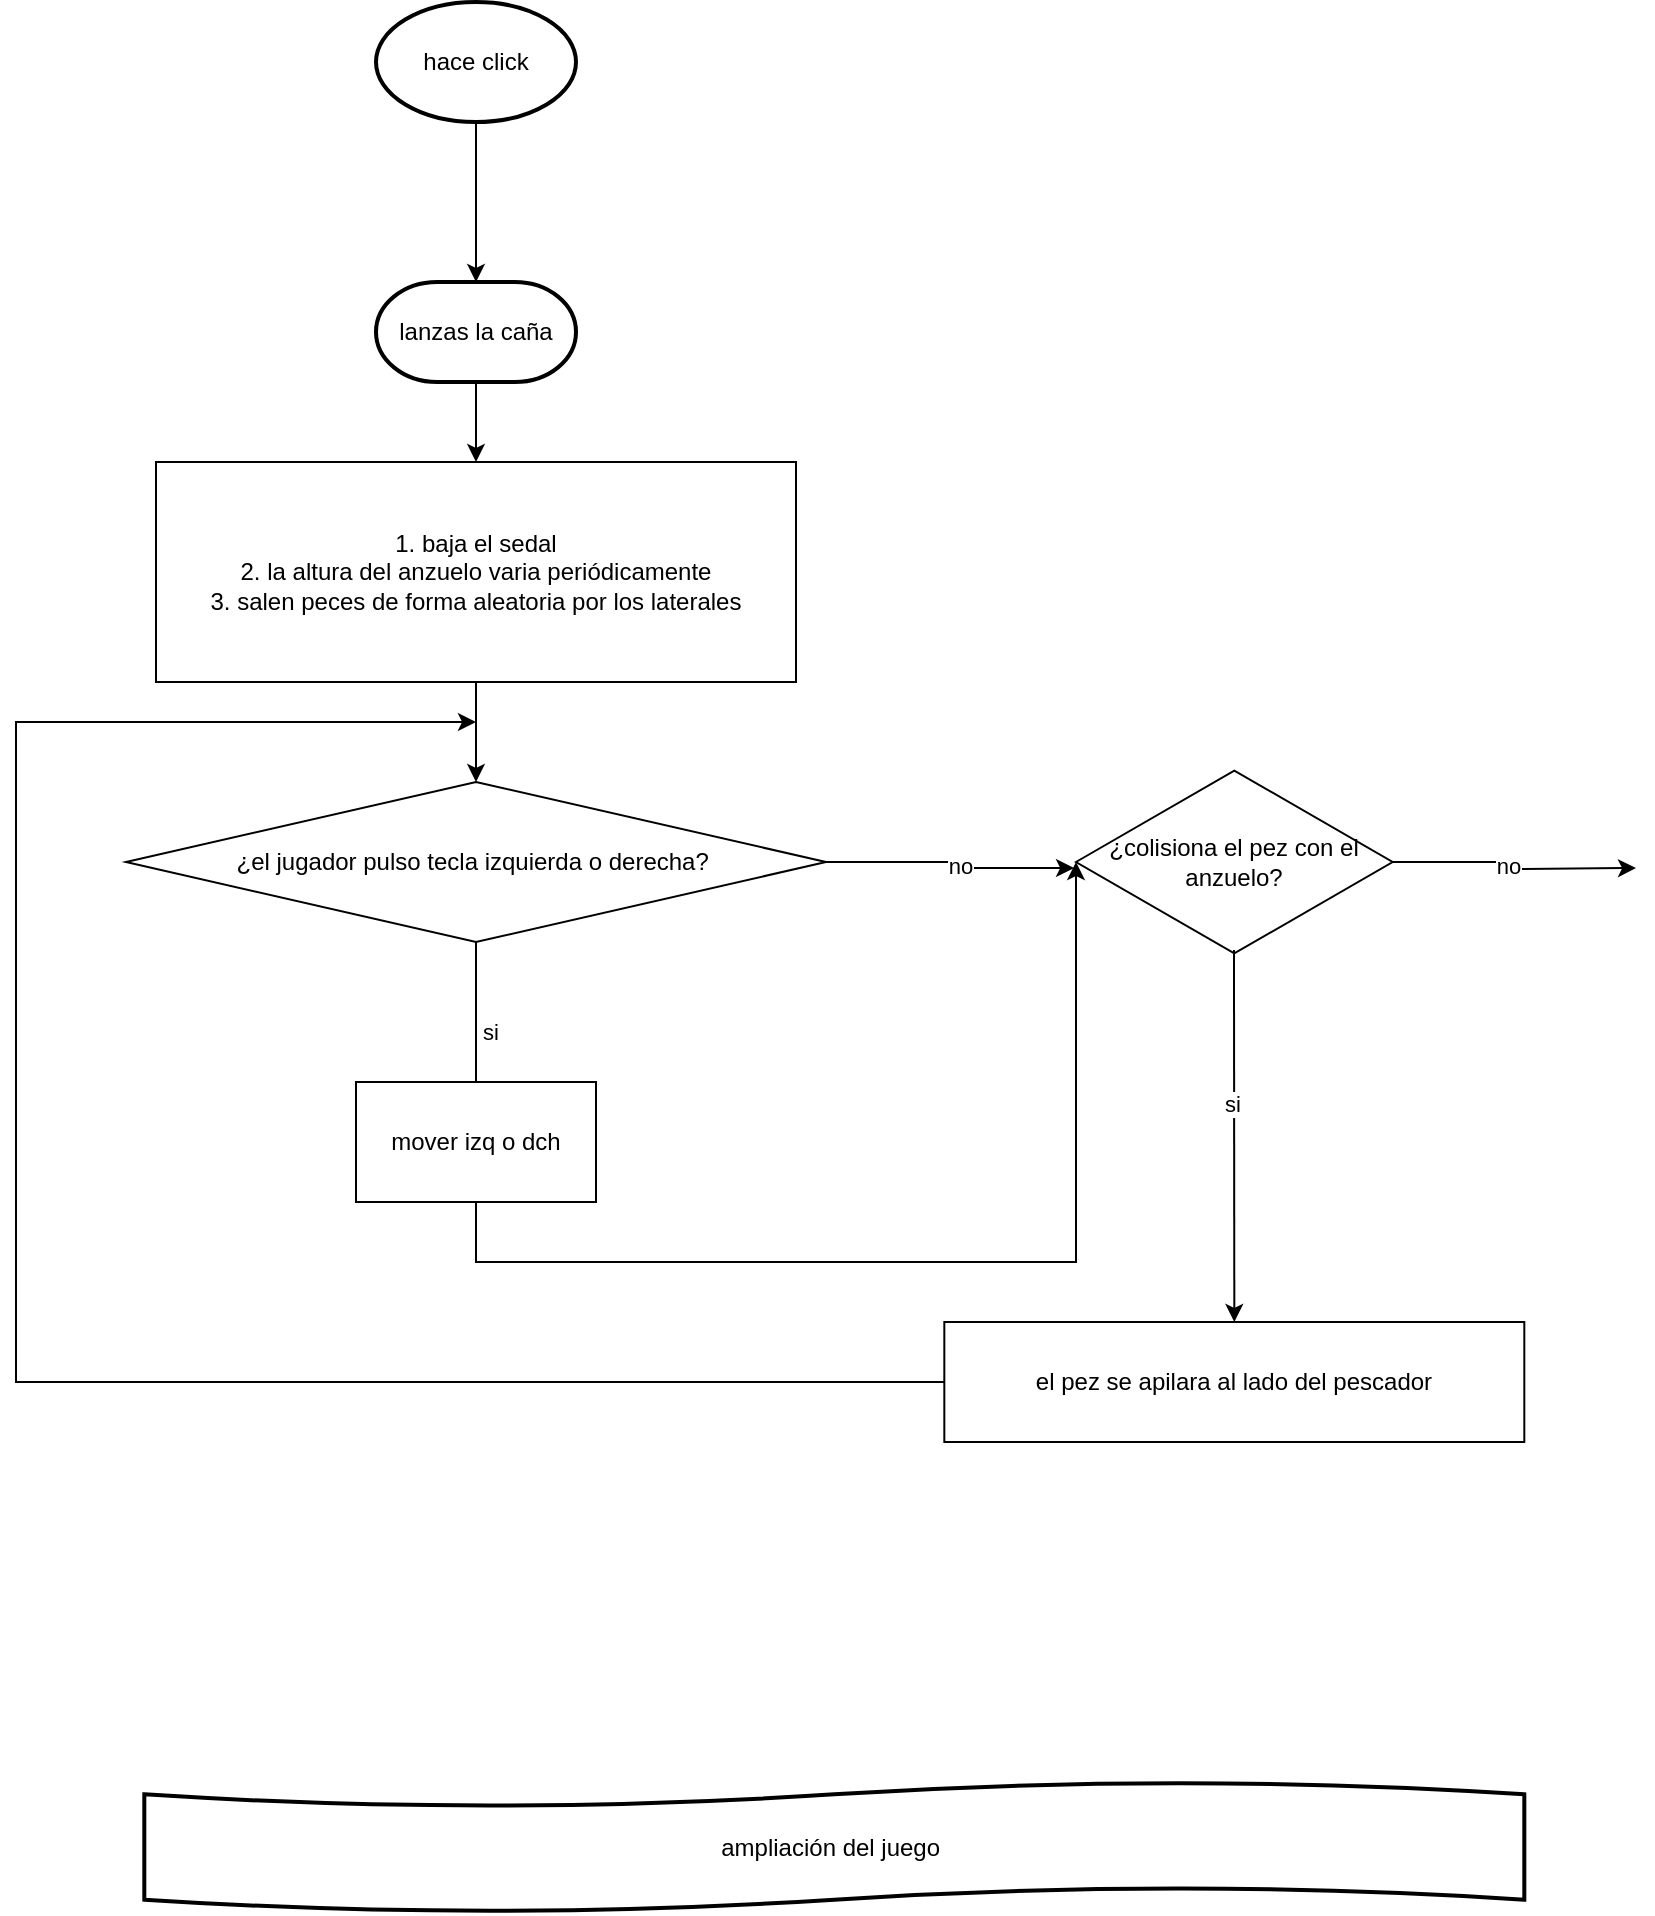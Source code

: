 <mxfile version="28.2.7">
  <diagram name="Página-1" id="2g8dSQ8VP0qw0Hh7nZ7s">
    <mxGraphModel dx="1418" dy="786" grid="1" gridSize="10" guides="1" tooltips="1" connect="1" arrows="1" fold="1" page="1" pageScale="1" pageWidth="827" pageHeight="1169" math="0" shadow="0">
      <root>
        <mxCell id="0" />
        <mxCell id="1" parent="0" />
        <mxCell id="_icJz66q2sbCZXhJ8g79-1" value="hace click" style="strokeWidth=2;html=1;shape=mxgraph.flowchart.start_1;whiteSpace=wrap;" vertex="1" parent="1">
          <mxGeometry x="230" y="90" width="100" height="60" as="geometry" />
        </mxCell>
        <mxCell id="_icJz66q2sbCZXhJ8g79-12" style="edgeStyle=orthogonalEdgeStyle;rounded=0;orthogonalLoop=1;jettySize=auto;html=1;" edge="1" parent="1" source="_icJz66q2sbCZXhJ8g79-9">
          <mxGeometry relative="1" as="geometry">
            <mxPoint x="280" y="320" as="targetPoint" />
          </mxGeometry>
        </mxCell>
        <mxCell id="_icJz66q2sbCZXhJ8g79-9" value="lanzas la caña" style="strokeWidth=2;html=1;shape=mxgraph.flowchart.terminator;whiteSpace=wrap;" vertex="1" parent="1">
          <mxGeometry x="230" y="230" width="100" height="50" as="geometry" />
        </mxCell>
        <mxCell id="_icJz66q2sbCZXhJ8g79-27" value="ampliación del juego&amp;nbsp;" style="shape=tape;whiteSpace=wrap;html=1;strokeWidth=2;size=0.19" vertex="1" parent="1">
          <mxGeometry x="114.16" y="980" width="690" height="65" as="geometry" />
        </mxCell>
        <mxCell id="_icJz66q2sbCZXhJ8g79-28" style="edgeStyle=orthogonalEdgeStyle;rounded=0;orthogonalLoop=1;jettySize=auto;html=1;exitX=0.5;exitY=1;exitDx=0;exitDy=0;exitPerimeter=0;entryX=0.5;entryY=0;entryDx=0;entryDy=0;entryPerimeter=0;" edge="1" parent="1" source="_icJz66q2sbCZXhJ8g79-1" target="_icJz66q2sbCZXhJ8g79-9">
          <mxGeometry relative="1" as="geometry" />
        </mxCell>
        <mxCell id="_icJz66q2sbCZXhJ8g79-31" style="edgeStyle=orthogonalEdgeStyle;rounded=0;orthogonalLoop=1;jettySize=auto;html=1;exitX=0.5;exitY=1;exitDx=0;exitDy=0;entryX=0.5;entryY=0;entryDx=0;entryDy=0;" edge="1" parent="1" source="_icJz66q2sbCZXhJ8g79-29" target="_icJz66q2sbCZXhJ8g79-30">
          <mxGeometry relative="1" as="geometry" />
        </mxCell>
        <mxCell id="_icJz66q2sbCZXhJ8g79-29" value="1. baja el sedal&lt;br&gt;2. la altura del anzuelo varia periódicamente&lt;div&gt;3. salen peces de forma aleatoria por los laterales&lt;/div&gt;" style="rounded=0;whiteSpace=wrap;html=1;" vertex="1" parent="1">
          <mxGeometry x="120" y="320" width="320" height="110" as="geometry" />
        </mxCell>
        <mxCell id="_icJz66q2sbCZXhJ8g79-32" style="edgeStyle=orthogonalEdgeStyle;rounded=0;orthogonalLoop=1;jettySize=auto;html=1;exitX=0.5;exitY=1;exitDx=0;exitDy=0;" edge="1" parent="1" source="_icJz66q2sbCZXhJ8g79-30">
          <mxGeometry relative="1" as="geometry">
            <mxPoint x="280" y="660" as="targetPoint" />
            <Array as="points">
              <mxPoint x="280" y="590" />
              <mxPoint x="280" y="590" />
            </Array>
          </mxGeometry>
        </mxCell>
        <mxCell id="_icJz66q2sbCZXhJ8g79-48" value="si" style="edgeLabel;html=1;align=center;verticalAlign=middle;resizable=0;points=[];" vertex="1" connectable="0" parent="_icJz66q2sbCZXhJ8g79-32">
          <mxGeometry x="-0.1" y="7" relative="1" as="geometry">
            <mxPoint as="offset" />
          </mxGeometry>
        </mxCell>
        <mxCell id="_icJz66q2sbCZXhJ8g79-30" value="¿el jugador pulso tecla izquierda o derecha?&amp;nbsp;" style="rhombus;whiteSpace=wrap;html=1;" vertex="1" parent="1">
          <mxGeometry x="105" y="480" width="350" height="80" as="geometry" />
        </mxCell>
        <mxCell id="_icJz66q2sbCZXhJ8g79-37" value="" style="edgeStyle=orthogonalEdgeStyle;rounded=0;orthogonalLoop=1;jettySize=auto;html=1;" edge="1" parent="1" source="_icJz66q2sbCZXhJ8g79-35">
          <mxGeometry relative="1" as="geometry">
            <mxPoint x="860" y="523" as="targetPoint" />
          </mxGeometry>
        </mxCell>
        <mxCell id="_icJz66q2sbCZXhJ8g79-38" value="no" style="edgeLabel;html=1;align=center;verticalAlign=middle;resizable=0;points=[];" vertex="1" connectable="0" parent="_icJz66q2sbCZXhJ8g79-37">
          <mxGeometry x="-0.083" y="-2" relative="1" as="geometry">
            <mxPoint as="offset" />
          </mxGeometry>
        </mxCell>
        <mxCell id="_icJz66q2sbCZXhJ8g79-35" value="¿colisiona el pez con el anzuelo?" style="html=1;whiteSpace=wrap;aspect=fixed;shape=isoRectangle;" vertex="1" parent="1">
          <mxGeometry x="579.99" y="472.5" width="158.33" height="95" as="geometry" />
        </mxCell>
        <mxCell id="_icJz66q2sbCZXhJ8g79-39" style="edgeStyle=orthogonalEdgeStyle;rounded=0;orthogonalLoop=1;jettySize=auto;html=1;exitX=1;exitY=0.5;exitDx=0;exitDy=0;entryX=-0.006;entryY=0.532;entryDx=0;entryDy=0;entryPerimeter=0;" edge="1" parent="1" source="_icJz66q2sbCZXhJ8g79-30" target="_icJz66q2sbCZXhJ8g79-35">
          <mxGeometry relative="1" as="geometry" />
        </mxCell>
        <mxCell id="_icJz66q2sbCZXhJ8g79-40" value="no" style="edgeLabel;html=1;align=center;verticalAlign=middle;resizable=0;points=[];" vertex="1" connectable="0" parent="_icJz66q2sbCZXhJ8g79-39">
          <mxGeometry x="0.102" y="1" relative="1" as="geometry">
            <mxPoint as="offset" />
          </mxGeometry>
        </mxCell>
        <mxCell id="_icJz66q2sbCZXhJ8g79-43" value="" style="endArrow=classic;html=1;rounded=0;exitX=0.499;exitY=0.963;exitDx=0;exitDy=0;exitPerimeter=0;entryX=0.5;entryY=0;entryDx=0;entryDy=0;" edge="1" parent="1" source="_icJz66q2sbCZXhJ8g79-35" target="_icJz66q2sbCZXhJ8g79-46">
          <mxGeometry width="50" height="50" relative="1" as="geometry">
            <mxPoint x="380" y="710" as="sourcePoint" />
            <mxPoint x="664.58" y="630" as="targetPoint" />
          </mxGeometry>
        </mxCell>
        <mxCell id="_icJz66q2sbCZXhJ8g79-44" value="si" style="edgeLabel;html=1;align=center;verticalAlign=middle;resizable=0;points=[];" vertex="1" connectable="0" parent="_icJz66q2sbCZXhJ8g79-43">
          <mxGeometry x="-0.174" y="-1" relative="1" as="geometry">
            <mxPoint as="offset" />
          </mxGeometry>
        </mxCell>
        <mxCell id="_icJz66q2sbCZXhJ8g79-47" style="edgeStyle=orthogonalEdgeStyle;rounded=0;orthogonalLoop=1;jettySize=auto;html=1;" edge="1" parent="1" source="_icJz66q2sbCZXhJ8g79-46">
          <mxGeometry relative="1" as="geometry">
            <mxPoint x="280" y="450" as="targetPoint" />
            <Array as="points">
              <mxPoint x="50" y="780" />
              <mxPoint x="50" y="450" />
            </Array>
          </mxGeometry>
        </mxCell>
        <mxCell id="_icJz66q2sbCZXhJ8g79-46" value="el pez se apilara al lado del pescador" style="rounded=0;whiteSpace=wrap;html=1;" vertex="1" parent="1">
          <mxGeometry x="514.16" y="750" width="290" height="60" as="geometry" />
        </mxCell>
        <mxCell id="_icJz66q2sbCZXhJ8g79-50" style="edgeStyle=orthogonalEdgeStyle;rounded=0;orthogonalLoop=1;jettySize=auto;html=1;exitX=0.5;exitY=1;exitDx=0;exitDy=0;" edge="1" parent="1" source="_icJz66q2sbCZXhJ8g79-49">
          <mxGeometry relative="1" as="geometry">
            <mxPoint x="580" y="520" as="targetPoint" />
            <Array as="points">
              <mxPoint x="280" y="720" />
              <mxPoint x="580" y="720" />
            </Array>
          </mxGeometry>
        </mxCell>
        <mxCell id="_icJz66q2sbCZXhJ8g79-49" value="mover izq o dch" style="rounded=0;whiteSpace=wrap;html=1;" vertex="1" parent="1">
          <mxGeometry x="220" y="630" width="120" height="60" as="geometry" />
        </mxCell>
      </root>
    </mxGraphModel>
  </diagram>
</mxfile>
